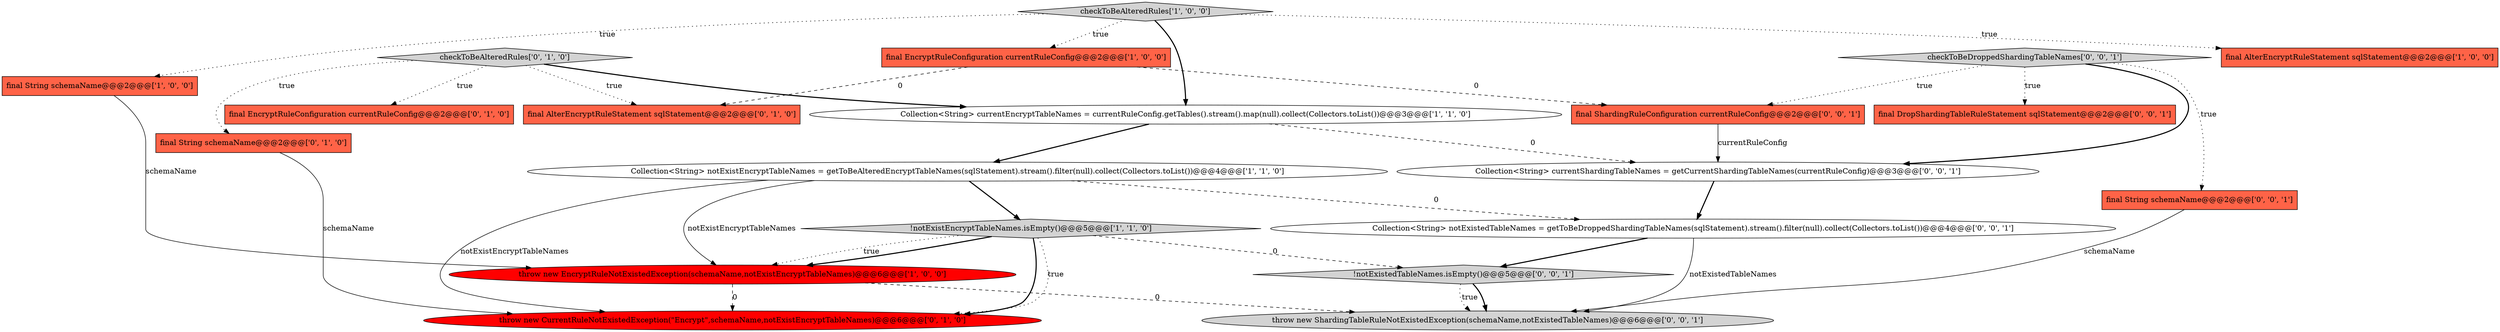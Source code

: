 digraph {
9 [style = filled, label = "checkToBeAlteredRules['0', '1', '0']", fillcolor = lightgray, shape = diamond image = "AAA0AAABBB2BBB"];
3 [style = filled, label = "final EncryptRuleConfiguration currentRuleConfig@@@2@@@['1', '0', '0']", fillcolor = tomato, shape = box image = "AAA1AAABBB1BBB"];
6 [style = filled, label = "Collection<String> currentEncryptTableNames = currentRuleConfig.getTables().stream().map(null).collect(Collectors.toList())@@@3@@@['1', '1', '0']", fillcolor = white, shape = ellipse image = "AAA0AAABBB1BBB"];
20 [style = filled, label = "final ShardingRuleConfiguration currentRuleConfig@@@2@@@['0', '0', '1']", fillcolor = tomato, shape = box image = "AAA0AAABBB3BBB"];
18 [style = filled, label = "throw new ShardingTableRuleNotExistedException(schemaName,notExistedTableNames)@@@6@@@['0', '0', '1']", fillcolor = lightgray, shape = ellipse image = "AAA0AAABBB3BBB"];
17 [style = filled, label = "checkToBeDroppedShardingTableNames['0', '0', '1']", fillcolor = lightgray, shape = diamond image = "AAA0AAABBB3BBB"];
4 [style = filled, label = "checkToBeAlteredRules['1', '0', '0']", fillcolor = lightgray, shape = diamond image = "AAA0AAABBB1BBB"];
2 [style = filled, label = "Collection<String> notExistEncryptTableNames = getToBeAlteredEncryptTableNames(sqlStatement).stream().filter(null).collect(Collectors.toList())@@@4@@@['1', '1', '0']", fillcolor = white, shape = ellipse image = "AAA0AAABBB1BBB"];
8 [style = filled, label = "final String schemaName@@@2@@@['0', '1', '0']", fillcolor = tomato, shape = box image = "AAA0AAABBB2BBB"];
16 [style = filled, label = "Collection<String> currentShardingTableNames = getCurrentShardingTableNames(currentRuleConfig)@@@3@@@['0', '0', '1']", fillcolor = white, shape = ellipse image = "AAA0AAABBB3BBB"];
10 [style = filled, label = "throw new CurrentRuleNotExistedException(\"Encrypt\",schemaName,notExistEncryptTableNames)@@@6@@@['0', '1', '0']", fillcolor = red, shape = ellipse image = "AAA1AAABBB2BBB"];
13 [style = filled, label = "final String schemaName@@@2@@@['0', '0', '1']", fillcolor = tomato, shape = box image = "AAA0AAABBB3BBB"];
19 [style = filled, label = "final DropShardingTableRuleStatement sqlStatement@@@2@@@['0', '0', '1']", fillcolor = tomato, shape = box image = "AAA0AAABBB3BBB"];
7 [style = filled, label = "throw new EncryptRuleNotExistedException(schemaName,notExistEncryptTableNames)@@@6@@@['1', '0', '0']", fillcolor = red, shape = ellipse image = "AAA1AAABBB1BBB"];
0 [style = filled, label = "final String schemaName@@@2@@@['1', '0', '0']", fillcolor = tomato, shape = box image = "AAA0AAABBB1BBB"];
15 [style = filled, label = "Collection<String> notExistedTableNames = getToBeDroppedShardingTableNames(sqlStatement).stream().filter(null).collect(Collectors.toList())@@@4@@@['0', '0', '1']", fillcolor = white, shape = ellipse image = "AAA0AAABBB3BBB"];
11 [style = filled, label = "final EncryptRuleConfiguration currentRuleConfig@@@2@@@['0', '1', '0']", fillcolor = tomato, shape = box image = "AAA0AAABBB2BBB"];
14 [style = filled, label = "!notExistedTableNames.isEmpty()@@@5@@@['0', '0', '1']", fillcolor = lightgray, shape = diamond image = "AAA0AAABBB3BBB"];
1 [style = filled, label = "final AlterEncryptRuleStatement sqlStatement@@@2@@@['1', '0', '0']", fillcolor = tomato, shape = box image = "AAA0AAABBB1BBB"];
12 [style = filled, label = "final AlterEncryptRuleStatement sqlStatement@@@2@@@['0', '1', '0']", fillcolor = tomato, shape = box image = "AAA1AAABBB2BBB"];
5 [style = filled, label = "!notExistEncryptTableNames.isEmpty()@@@5@@@['1', '1', '0']", fillcolor = lightgray, shape = diamond image = "AAA0AAABBB1BBB"];
17->20 [style = dotted, label="true"];
5->10 [style = bold, label=""];
16->15 [style = bold, label=""];
9->12 [style = dotted, label="true"];
5->14 [style = dashed, label="0"];
7->18 [style = dashed, label="0"];
15->14 [style = bold, label=""];
2->7 [style = solid, label="notExistEncryptTableNames"];
4->6 [style = bold, label=""];
4->1 [style = dotted, label="true"];
5->10 [style = dotted, label="true"];
9->11 [style = dotted, label="true"];
4->0 [style = dotted, label="true"];
13->18 [style = solid, label="schemaName"];
15->18 [style = solid, label="notExistedTableNames"];
9->6 [style = bold, label=""];
6->2 [style = bold, label=""];
9->8 [style = dotted, label="true"];
2->15 [style = dashed, label="0"];
6->16 [style = dashed, label="0"];
0->7 [style = solid, label="schemaName"];
4->3 [style = dotted, label="true"];
3->12 [style = dashed, label="0"];
20->16 [style = solid, label="currentRuleConfig"];
5->7 [style = dotted, label="true"];
3->20 [style = dashed, label="0"];
17->19 [style = dotted, label="true"];
5->7 [style = bold, label=""];
8->10 [style = solid, label="schemaName"];
14->18 [style = bold, label=""];
7->10 [style = dashed, label="0"];
17->13 [style = dotted, label="true"];
14->18 [style = dotted, label="true"];
2->10 [style = solid, label="notExistEncryptTableNames"];
17->16 [style = bold, label=""];
2->5 [style = bold, label=""];
}
